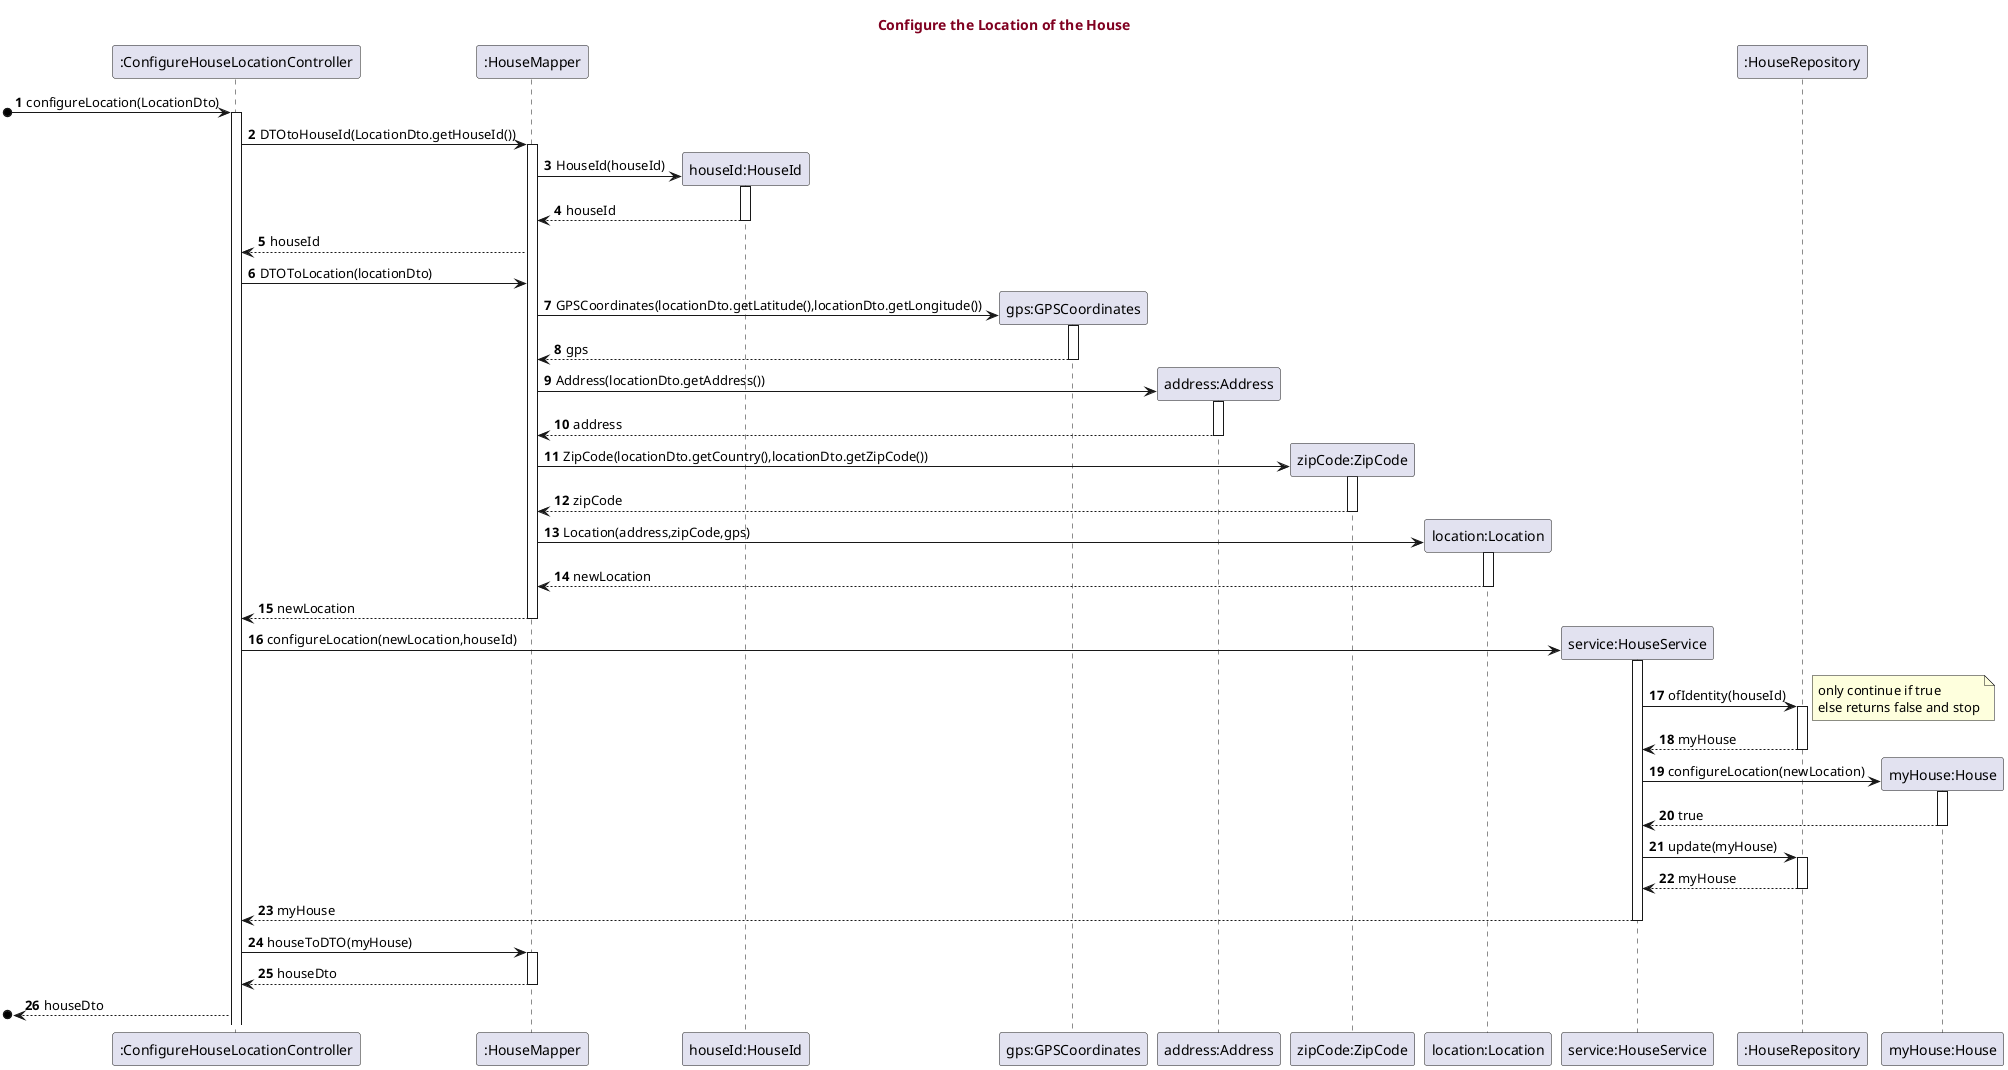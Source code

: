 @startuml
'https://plantuml.com/sequence-diagram

title <font color=#800020>Configure the Location of the House</font>

autonumber

[o->":ConfigureHouseLocationController": configureLocation(LocationDto)
activate ":ConfigureHouseLocationController"

":ConfigureHouseLocationController" -> ":HouseMapper" : DTOtoHouseId(LocationDto.getHouseId())
activate ":HouseMapper"

":HouseMapper" -> "houseId:HouseId"** : HouseId(houseId)
activate "houseId:HouseId"

"houseId:HouseId" --> ":HouseMapper" : houseId
deactivate "houseId:HouseId"

":HouseMapper" --> ":ConfigureHouseLocationController" : houseId

":ConfigureHouseLocationController" -> ":HouseMapper" : DTOToLocation(locationDto)

":HouseMapper" -> "gps:GPSCoordinates"** : GPSCoordinates(locationDto.getLatitude(),locationDto.getLongitude())
activate "gps:GPSCoordinates"

"gps:GPSCoordinates" --> ":HouseMapper" : gps
deactivate "gps:GPSCoordinates"

":HouseMapper" -> "address:Address"** : Address(locationDto.getAddress())
activate "address:Address"

"address:Address" --> ":HouseMapper" : address
deactivate "address:Address"

":HouseMapper" -> "zipCode:ZipCode"** : ZipCode(locationDto.getCountry(),locationDto.getZipCode())
activate "zipCode:ZipCode"

"zipCode:ZipCode" --> ":HouseMapper" : zipCode
deactivate "zipCode:ZipCode"

":HouseMapper" -> "location:Location"** : Location(address,zipCode,gps)
activate "location:Location"

"location:Location" --> ":HouseMapper" : newLocation
deactivate "location:Location"

":HouseMapper" --> ":ConfigureHouseLocationController" : newLocation
deactivate ":HouseMapper"

":ConfigureHouseLocationController" -> "service:HouseService"** : configureLocation(newLocation,houseId)
activate "service:HouseService"

"service:HouseService" -> ":HouseRepository" : ofIdentity(houseId)
activate ":HouseRepository"

note right
only continue if true
else returns false and stop
end note

":HouseRepository" --> "service:HouseService" : myHouse
deactivate ":HouseRepository"

"service:HouseService" -> "myHouse:House"** : configureLocation(newLocation)
activate "myHouse:House"

"myHouse:House" --> "service:HouseService" : true
deactivate "myHouse:House"

"service:HouseService" -> ":HouseRepository" : update(myHouse)
activate ":HouseRepository"

":HouseRepository" --> "service:HouseService" : myHouse
deactivate ":HouseRepository"

"service:HouseService" --> ":ConfigureHouseLocationController" : myHouse
deactivate "service:HouseService"

":ConfigureHouseLocationController" -> ":HouseMapper" : houseToDTO(myHouse)
activate ":HouseMapper"

":HouseMapper" --> ":ConfigureHouseLocationController" : houseDto
deactivate ":HouseMapper"

[o<-- ":ConfigureHouseLocationController" : houseDto


@enduml